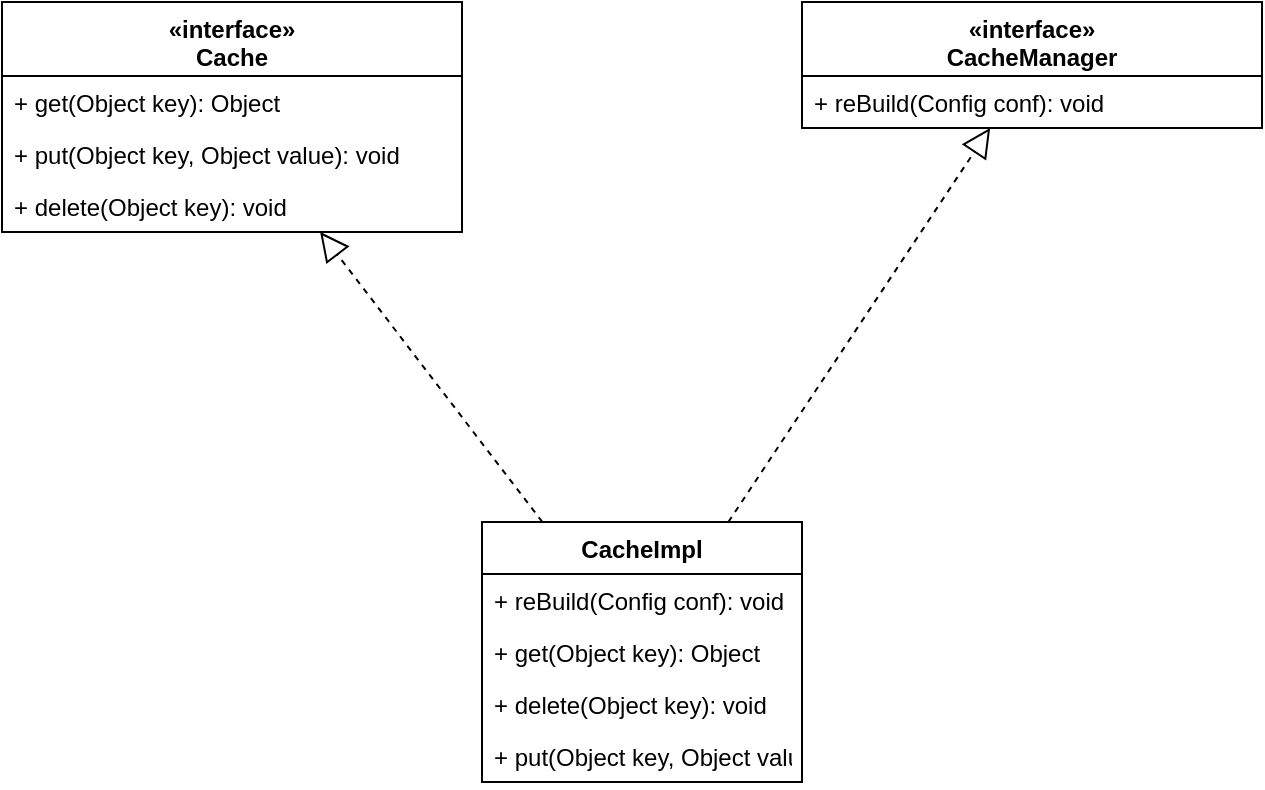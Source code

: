 <mxfile version="13.0.3" type="device"><diagram id="zSXiS_DENdr7jD9dS4jM" name="第 1 页"><mxGraphModel dx="1264" dy="592" grid="1" gridSize="10" guides="1" tooltips="1" connect="1" arrows="1" fold="1" page="1" pageScale="1" pageWidth="827" pageHeight="1169" math="0" shadow="0"><root><mxCell id="0"/><mxCell id="1" parent="0"/><mxCell id="sK217sjy4v4qqHRhji3t-5" value="«interface»&#10;Cache" style="swimlane;fontStyle=1;align=center;verticalAlign=top;childLayout=stackLayout;horizontal=1;startSize=37;horizontalStack=0;resizeParent=1;resizeParentMax=0;resizeLast=0;collapsible=1;marginBottom=0;" parent="1" vertex="1"><mxGeometry x="90" y="70" width="230" height="115" as="geometry"><mxRectangle x="110" y="300" width="100" height="26" as="alternateBounds"/></mxGeometry></mxCell><mxCell id="sK217sjy4v4qqHRhji3t-8" value="+ get(Object key): Object" style="text;strokeColor=none;fillColor=none;align=left;verticalAlign=top;spacingLeft=4;spacingRight=4;overflow=hidden;rotatable=0;points=[[0,0.5],[1,0.5]];portConstraint=eastwest;" parent="sK217sjy4v4qqHRhji3t-5" vertex="1"><mxGeometry y="37" width="230" height="26" as="geometry"/></mxCell><mxCell id="sK217sjy4v4qqHRhji3t-10" value="+ put(Object key, Object value): void" style="text;strokeColor=none;fillColor=none;align=left;verticalAlign=top;spacingLeft=4;spacingRight=4;overflow=hidden;rotatable=0;points=[[0,0.5],[1,0.5]];portConstraint=eastwest;" parent="sK217sjy4v4qqHRhji3t-5" vertex="1"><mxGeometry y="63" width="230" height="26" as="geometry"/></mxCell><mxCell id="sK217sjy4v4qqHRhji3t-11" value="+ delete(Object key): void" style="text;strokeColor=none;fillColor=none;align=left;verticalAlign=top;spacingLeft=4;spacingRight=4;overflow=hidden;rotatable=0;points=[[0,0.5],[1,0.5]];portConstraint=eastwest;" parent="sK217sjy4v4qqHRhji3t-5" vertex="1"><mxGeometry y="89" width="230" height="26" as="geometry"/></mxCell><mxCell id="sK217sjy4v4qqHRhji3t-17" value="«interface»&#10;CacheManager" style="swimlane;fontStyle=1;align=center;verticalAlign=top;childLayout=stackLayout;horizontal=1;startSize=37;horizontalStack=0;resizeParent=1;resizeParentMax=0;resizeLast=0;collapsible=1;marginBottom=0;" parent="1" vertex="1"><mxGeometry x="490" y="70" width="230" height="63" as="geometry"><mxRectangle x="110" y="300" width="100" height="26" as="alternateBounds"/></mxGeometry></mxCell><mxCell id="sK217sjy4v4qqHRhji3t-18" value="+ reBuild(Config conf): void" style="text;strokeColor=none;fillColor=none;align=left;verticalAlign=top;spacingLeft=4;spacingRight=4;overflow=hidden;rotatable=0;points=[[0,0.5],[1,0.5]];portConstraint=eastwest;" parent="sK217sjy4v4qqHRhji3t-17" vertex="1"><mxGeometry y="37" width="230" height="26" as="geometry"/></mxCell><mxCell id="sK217sjy4v4qqHRhji3t-21" value="CacheImpl" style="swimlane;fontStyle=1;align=center;verticalAlign=top;childLayout=stackLayout;horizontal=1;startSize=26;horizontalStack=0;resizeParent=1;resizeParentMax=0;resizeLast=0;collapsible=1;marginBottom=0;" parent="1" vertex="1"><mxGeometry x="330" y="330" width="160" height="130" as="geometry"/></mxCell><mxCell id="sK217sjy4v4qqHRhji3t-24" value="+ reBuild(Config conf): void" style="text;strokeColor=none;fillColor=none;align=left;verticalAlign=top;spacingLeft=4;spacingRight=4;overflow=hidden;rotatable=0;points=[[0,0.5],[1,0.5]];portConstraint=eastwest;" parent="sK217sjy4v4qqHRhji3t-21" vertex="1"><mxGeometry y="26" width="160" height="26" as="geometry"/></mxCell><mxCell id="sK217sjy4v4qqHRhji3t-26" value="+ get(Object key): Object" style="text;strokeColor=none;fillColor=none;align=left;verticalAlign=top;spacingLeft=4;spacingRight=4;overflow=hidden;rotatable=0;points=[[0,0.5],[1,0.5]];portConstraint=eastwest;" parent="sK217sjy4v4qqHRhji3t-21" vertex="1"><mxGeometry y="52" width="160" height="26" as="geometry"/></mxCell><mxCell id="sK217sjy4v4qqHRhji3t-28" value="+ delete(Object key): void" style="text;strokeColor=none;fillColor=none;align=left;verticalAlign=top;spacingLeft=4;spacingRight=4;overflow=hidden;rotatable=0;points=[[0,0.5],[1,0.5]];portConstraint=eastwest;" parent="sK217sjy4v4qqHRhji3t-21" vertex="1"><mxGeometry y="78" width="160" height="26" as="geometry"/></mxCell><mxCell id="sK217sjy4v4qqHRhji3t-27" value="+ put(Object key, Object value): void" style="text;strokeColor=none;fillColor=none;align=left;verticalAlign=top;spacingLeft=4;spacingRight=4;overflow=hidden;rotatable=0;points=[[0,0.5],[1,0.5]];portConstraint=eastwest;" parent="sK217sjy4v4qqHRhji3t-21" vertex="1"><mxGeometry y="104" width="160" height="26" as="geometry"/></mxCell><mxCell id="sK217sjy4v4qqHRhji3t-25" value="" style="endArrow=block;dashed=1;endFill=0;endSize=12;html=1;" parent="1" source="sK217sjy4v4qqHRhji3t-21" target="sK217sjy4v4qqHRhji3t-5" edge="1"><mxGeometry width="160" relative="1" as="geometry"><mxPoint x="140" y="420" as="sourcePoint"/><mxPoint x="320" y="290" as="targetPoint"/></mxGeometry></mxCell><mxCell id="sK217sjy4v4qqHRhji3t-29" value="" style="endArrow=block;dashed=1;endFill=0;endSize=12;html=1;" parent="1" source="sK217sjy4v4qqHRhji3t-21" target="sK217sjy4v4qqHRhji3t-17" edge="1"><mxGeometry width="160" relative="1" as="geometry"><mxPoint x="559.995" y="180" as="sourcePoint"/><mxPoint x="453" y="190" as="targetPoint"/></mxGeometry></mxCell></root></mxGraphModel></diagram></mxfile>